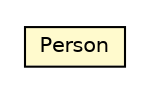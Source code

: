 #!/usr/local/bin/dot
#
# Class diagram 
# Generated by UMLGraph version R5_6_6-8-g8d7759 (http://www.umlgraph.org/)
#

digraph G {
	edge [fontname="Helvetica",fontsize=10,labelfontname="Helvetica",labelfontsize=10];
	node [fontname="Helvetica",fontsize=10,shape=plaintext];
	nodesep=0.25;
	ranksep=0.5;
	// org.dayatang.cache.redis.Person
	c8 [label=<<table title="org.dayatang.cache.redis.Person" border="0" cellborder="1" cellspacing="0" cellpadding="2" port="p" bgcolor="lemonChiffon" href="./Person.html">
		<tr><td><table border="0" cellspacing="0" cellpadding="1">
<tr><td align="center" balign="center"> Person </td></tr>
		</table></td></tr>
		</table>>, URL="./Person.html", fontname="Helvetica", fontcolor="black", fontsize=10.0];
}

